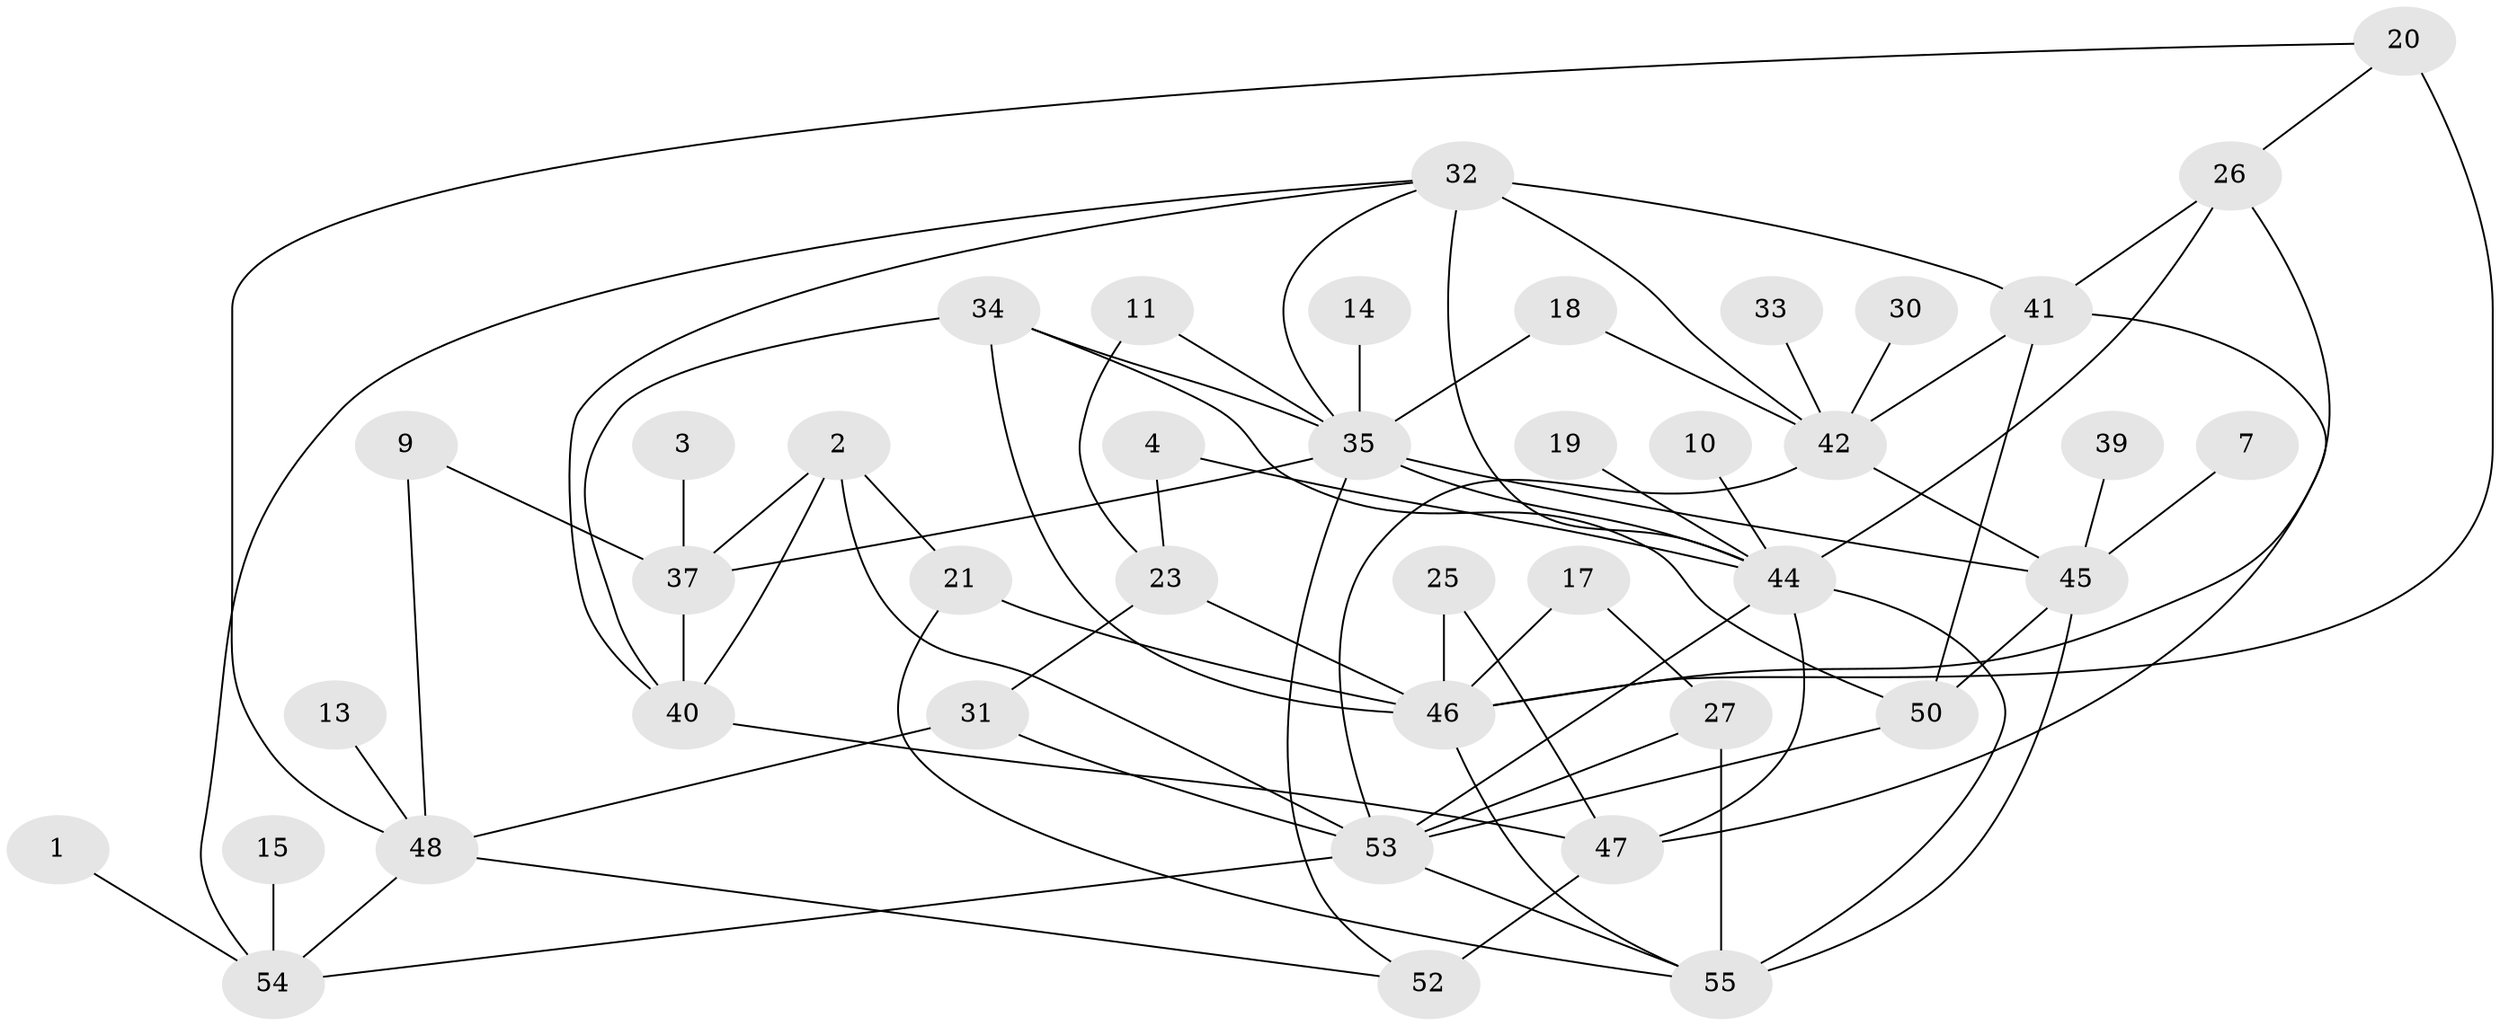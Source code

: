 // original degree distribution, {6: 0.00909090909090909, 1: 0.19090909090909092, 4: 0.12727272727272726, 2: 0.20909090909090908, 3: 0.2545454545454545, 0: 0.11818181818181818, 5: 0.07272727272727272, 8: 0.00909090909090909, 7: 0.00909090909090909}
// Generated by graph-tools (version 1.1) at 2025/25/03/09/25 03:25:23]
// undirected, 41 vertices, 74 edges
graph export_dot {
graph [start="1"]
  node [color=gray90,style=filled];
  1;
  2;
  3;
  4;
  7;
  9;
  10;
  11;
  13;
  14;
  15;
  17;
  18;
  19;
  20;
  21;
  23;
  25;
  26;
  27;
  30;
  31;
  32;
  33;
  34;
  35;
  37;
  39;
  40;
  41;
  42;
  44;
  45;
  46;
  47;
  48;
  50;
  52;
  53;
  54;
  55;
  1 -- 54 [weight=1.0];
  2 -- 21 [weight=1.0];
  2 -- 37 [weight=1.0];
  2 -- 40 [weight=1.0];
  2 -- 53 [weight=1.0];
  3 -- 37 [weight=1.0];
  4 -- 23 [weight=1.0];
  4 -- 44 [weight=1.0];
  7 -- 45 [weight=1.0];
  9 -- 37 [weight=1.0];
  9 -- 48 [weight=1.0];
  10 -- 44 [weight=1.0];
  11 -- 23 [weight=1.0];
  11 -- 35 [weight=1.0];
  13 -- 48 [weight=1.0];
  14 -- 35 [weight=1.0];
  15 -- 54 [weight=1.0];
  17 -- 27 [weight=1.0];
  17 -- 46 [weight=1.0];
  18 -- 35 [weight=1.0];
  18 -- 42 [weight=1.0];
  19 -- 44 [weight=1.0];
  20 -- 26 [weight=1.0];
  20 -- 46 [weight=2.0];
  20 -- 48 [weight=1.0];
  21 -- 46 [weight=1.0];
  21 -- 55 [weight=1.0];
  23 -- 31 [weight=1.0];
  23 -- 46 [weight=1.0];
  25 -- 46 [weight=1.0];
  25 -- 47 [weight=1.0];
  26 -- 41 [weight=1.0];
  26 -- 44 [weight=1.0];
  26 -- 46 [weight=1.0];
  27 -- 53 [weight=1.0];
  27 -- 55 [weight=1.0];
  30 -- 42 [weight=1.0];
  31 -- 48 [weight=1.0];
  31 -- 53 [weight=1.0];
  32 -- 35 [weight=1.0];
  32 -- 40 [weight=1.0];
  32 -- 41 [weight=1.0];
  32 -- 42 [weight=1.0];
  32 -- 44 [weight=2.0];
  32 -- 54 [weight=1.0];
  33 -- 42 [weight=1.0];
  34 -- 35 [weight=1.0];
  34 -- 40 [weight=1.0];
  34 -- 46 [weight=1.0];
  34 -- 50 [weight=1.0];
  35 -- 37 [weight=1.0];
  35 -- 44 [weight=1.0];
  35 -- 45 [weight=1.0];
  35 -- 52 [weight=1.0];
  37 -- 40 [weight=1.0];
  39 -- 45 [weight=1.0];
  40 -- 47 [weight=1.0];
  41 -- 42 [weight=1.0];
  41 -- 47 [weight=1.0];
  41 -- 50 [weight=1.0];
  42 -- 45 [weight=1.0];
  42 -- 53 [weight=1.0];
  44 -- 47 [weight=1.0];
  44 -- 53 [weight=1.0];
  44 -- 55 [weight=1.0];
  45 -- 50 [weight=2.0];
  45 -- 55 [weight=2.0];
  46 -- 55 [weight=1.0];
  47 -- 52 [weight=2.0];
  48 -- 52 [weight=1.0];
  48 -- 54 [weight=1.0];
  50 -- 53 [weight=1.0];
  53 -- 54 [weight=1.0];
  53 -- 55 [weight=1.0];
}
